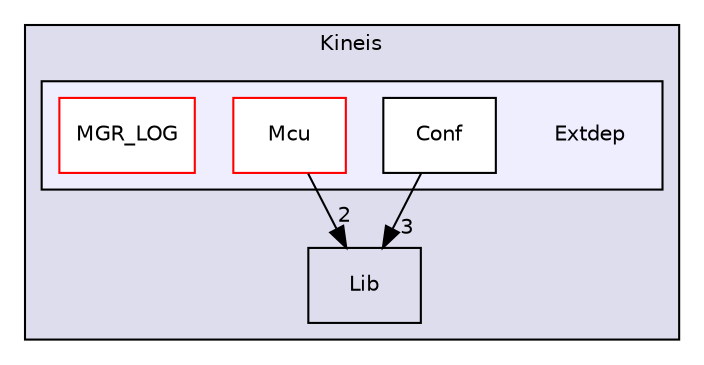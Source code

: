 digraph "Kineis/Extdep" {
  compound=true
  node [ fontsize="10", fontname="Helvetica"];
  edge [ labelfontsize="10", labelfontname="Helvetica"];
  subgraph clusterdir_e477e9e432f6cdbbe234eeb906f13059 {
    graph [ bgcolor="#ddddee", pencolor="black", label="Kineis" fontname="Helvetica", fontsize="10", URL="dir_e477e9e432f6cdbbe234eeb906f13059.html"]
  dir_8bac7462668d86a984d2ee5977e3cf6a [shape=box label="Lib" URL="dir_8bac7462668d86a984d2ee5977e3cf6a.html"];
  subgraph clusterdir_e4bcde167f88f305238965282a0ab06e {
    graph [ bgcolor="#eeeeff", pencolor="black", label="" URL="dir_e4bcde167f88f305238965282a0ab06e.html"];
    dir_e4bcde167f88f305238965282a0ab06e [shape=plaintext label="Extdep"];
  dir_b8b18822a774fad16818b672d6e0daf5 [shape=box label="Conf" fillcolor="white" style="filled" URL="dir_b8b18822a774fad16818b672d6e0daf5.html"];
  dir_aca22906c4dbdf8e38c05a61c7a67a25 [shape=box label="Mcu" fillcolor="white" style="filled" color="red" URL="dir_aca22906c4dbdf8e38c05a61c7a67a25.html"];
  dir_603c3abc85dcd5ce81fff229f71c4fb7 [shape=box label="MGR_LOG" fillcolor="white" style="filled" color="red" URL="dir_603c3abc85dcd5ce81fff229f71c4fb7.html"];
  }
  }
  dir_b8b18822a774fad16818b672d6e0daf5->dir_8bac7462668d86a984d2ee5977e3cf6a [headlabel="3", labeldistance=1.5 headhref="dir_000006_000011.html"];
  dir_aca22906c4dbdf8e38c05a61c7a67a25->dir_8bac7462668d86a984d2ee5977e3cf6a [headlabel="2", labeldistance=1.5 headhref="dir_000007_000011.html"];
}
